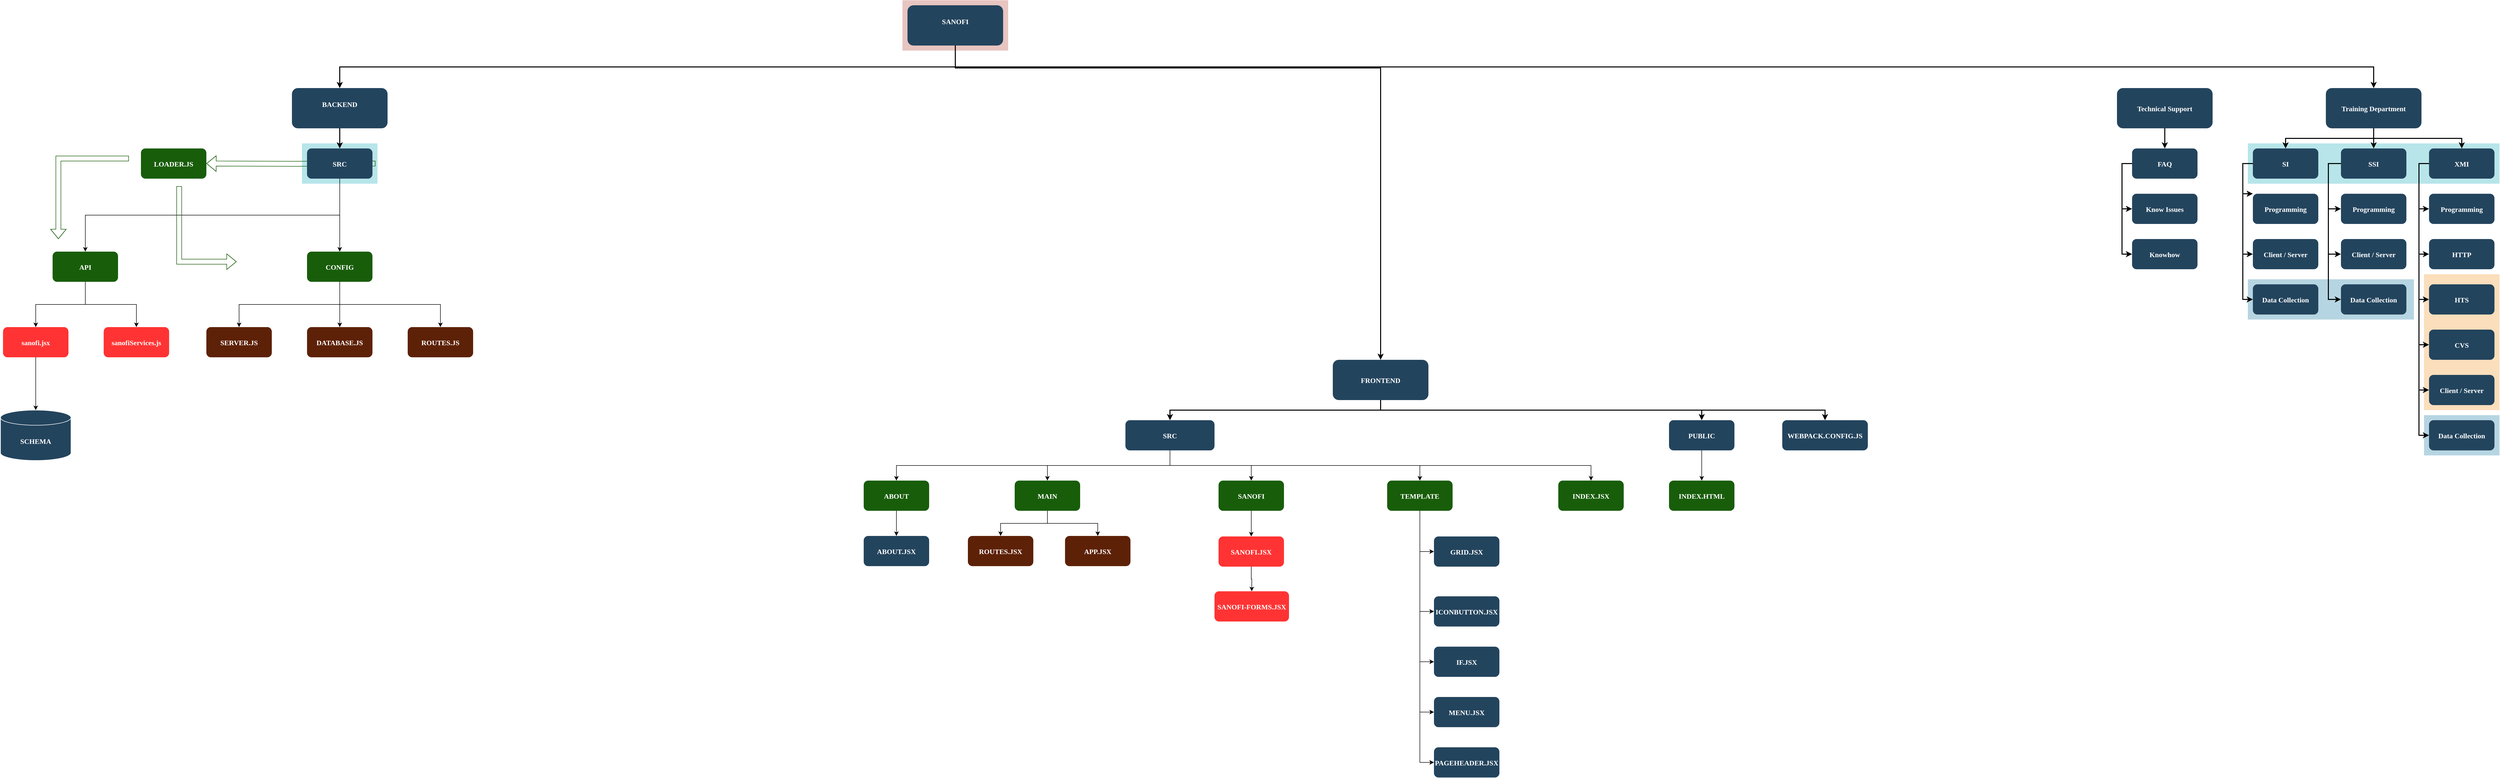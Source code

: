 <mxfile version="17.2.4" type="device"><diagram name="Page-1" id="2c0d36ab-eaac-3732-788b-9136903baeff"><mxGraphModel dx="4127.5" dy="1293" grid="1" gridSize="10" guides="1" tooltips="1" connect="1" arrows="1" fold="1" page="1" pageScale="1.5" pageWidth="1169" pageHeight="827" background="none" math="0" shadow="0"><root><mxCell id="0"/><mxCell id="1" parent="0"/><mxCell id="123" value="" style="fillColor=#AE4132;strokeColor=none;opacity=30;" parent="1" vertex="1"><mxGeometry x="747" y="175.5" width="210" height="100.0" as="geometry"/></mxCell><mxCell id="121" value="" style="fillColor=#F2931E;strokeColor=none;opacity=30;" parent="1" vertex="1"><mxGeometry x="3770" y="720" width="150" height="270" as="geometry"/></mxCell><mxCell id="116" value="" style="fillColor=#10739E;strokeColor=none;opacity=30;" parent="1" vertex="1"><mxGeometry x="3770" y="1000.0" width="150" height="80" as="geometry"/></mxCell><mxCell id="115" value="" style="fillColor=#10739E;strokeColor=none;opacity=30;" parent="1" vertex="1"><mxGeometry x="3420" y="730" width="330" height="80" as="geometry"/></mxCell><mxCell id="110" value="" style="fillColor=#12AAB5;strokeColor=none;opacity=30;" parent="1" vertex="1"><mxGeometry x="3420" y="460.0" width="500" height="80" as="geometry"/></mxCell><mxCell id="108" value="" style="fillColor=#12AAB5;strokeColor=none;opacity=30;" parent="1" vertex="1"><mxGeometry x="-446" y="460" width="150" height="80" as="geometry"/></mxCell><mxCell id="2" value="SANOFI&#10;" style="rounded=1;fillColor=#23445D;gradientColor=none;strokeColor=none;fontColor=#FFFFFF;fontStyle=1;fontFamily=Tahoma;fontSize=14" parent="1" vertex="1"><mxGeometry x="757" y="185.5" width="190" height="80" as="geometry"/></mxCell><mxCell id="4" value="Training Department" style="rounded=1;fillColor=#23445D;gradientColor=none;strokeColor=none;fontColor=#FFFFFF;fontStyle=1;fontFamily=Tahoma;fontSize=14" parent="1" vertex="1"><mxGeometry x="3575" y="350" width="190" height="80" as="geometry"/></mxCell><mxCell id="9" value="" style="edgeStyle=elbowEdgeStyle;elbow=vertical;strokeWidth=2;rounded=0" parent="1" source="2" target="4" edge="1"><mxGeometry x="337" y="215.5" width="100" height="100" as="geometry"><mxPoint x="337" y="315.5" as="sourcePoint"/><mxPoint x="437" y="215.5" as="targetPoint"/></mxGeometry></mxCell><mxCell id="10" value="Technical Support" style="rounded=1;fillColor=#23445D;gradientColor=none;strokeColor=none;fontColor=#FFFFFF;fontStyle=1;fontFamily=Tahoma;fontSize=14" parent="1" vertex="1"><mxGeometry x="3160" y="350" width="190" height="80" as="geometry"/></mxCell><mxCell id="12" value="FRONTEND" style="rounded=1;fillColor=#23445D;gradientColor=none;strokeColor=none;fontColor=#FFFFFF;fontStyle=1;fontFamily=Tahoma;fontSize=14" parent="1" vertex="1"><mxGeometry x="1602" y="890" width="190" height="80" as="geometry"/></mxCell><mxCell id="13" value="BACKEND&#10;    " style="rounded=1;fillColor=#23445D;gradientColor=none;strokeColor=none;fontColor=#FFFFFF;fontStyle=1;fontFamily=Tahoma;fontSize=14" parent="1" vertex="1"><mxGeometry x="-466" y="350" width="190" height="80" as="geometry"/></mxCell><mxCell id="UscmrOpdFRXbUB7cGNxj-123" style="edgeStyle=orthogonalEdgeStyle;rounded=0;orthogonalLoop=1;jettySize=auto;html=1;exitX=0.5;exitY=1;exitDx=0;exitDy=0;entryX=0.5;entryY=0;entryDx=0;entryDy=0;" edge="1" parent="1" source="14" target="yeuAKgjLrqh65nYf9CL6-132"><mxGeometry relative="1" as="geometry"/></mxCell><mxCell id="UscmrOpdFRXbUB7cGNxj-127" style="edgeStyle=orthogonalEdgeStyle;rounded=0;orthogonalLoop=1;jettySize=auto;html=1;entryX=1;entryY=0.5;entryDx=0;entryDy=0;shape=flexArrow;strokeColor=#185D0A;" edge="1" parent="1" target="yeuAKgjLrqh65nYf9CL6-129"><mxGeometry relative="1" as="geometry"><mxPoint x="-300" y="500" as="sourcePoint"/><Array as="points"/></mxGeometry></mxCell><mxCell id="UscmrOpdFRXbUB7cGNxj-131" style="edgeStyle=orthogonalEdgeStyle;rounded=0;orthogonalLoop=1;jettySize=auto;html=1;exitX=0.5;exitY=1;exitDx=0;exitDy=0;entryX=0.5;entryY=0;entryDx=0;entryDy=0;" edge="1" parent="1" source="14" target="yeuAKgjLrqh65nYf9CL6-131"><mxGeometry relative="1" as="geometry"/></mxCell><mxCell id="14" value="SRC" style="rounded=1;fillColor=#23445D;gradientColor=none;strokeColor=none;fontColor=#FFFFFF;fontStyle=1;fontFamily=Tahoma;fontSize=14" parent="1" vertex="1"><mxGeometry x="-436" y="470" width="130" height="60" as="geometry"/></mxCell><mxCell id="yeuAKgjLrqh65nYf9CL6-150" style="edgeStyle=orthogonalEdgeStyle;rounded=0;orthogonalLoop=1;jettySize=auto;html=1;entryX=0.5;entryY=0;entryDx=0;entryDy=0;" parent="1" source="25" target="34" edge="1"><mxGeometry relative="1" as="geometry"><Array as="points"><mxPoint x="1279" y="1100"/><mxPoint x="1035" y="1100"/></Array></mxGeometry></mxCell><mxCell id="yeuAKgjLrqh65nYf9CL6-154" style="edgeStyle=orthogonalEdgeStyle;rounded=0;orthogonalLoop=1;jettySize=auto;html=1;exitX=0.5;exitY=1;exitDx=0;exitDy=0;" parent="1" source="25" target="yeuAKgjLrqh65nYf9CL6-153" edge="1"><mxGeometry relative="1" as="geometry"/></mxCell><mxCell id="yeuAKgjLrqh65nYf9CL6-158" style="edgeStyle=orthogonalEdgeStyle;rounded=0;orthogonalLoop=1;jettySize=auto;html=1;exitX=0.5;exitY=1;exitDx=0;exitDy=0;entryX=0.5;entryY=0;entryDx=0;entryDy=0;" parent="1" source="25" target="yeuAKgjLrqh65nYf9CL6-155" edge="1"><mxGeometry relative="1" as="geometry"/></mxCell><mxCell id="yeuAKgjLrqh65nYf9CL6-162" style="edgeStyle=orthogonalEdgeStyle;rounded=0;orthogonalLoop=1;jettySize=auto;html=1;exitX=0.5;exitY=1;exitDx=0;exitDy=0;entryX=0.5;entryY=0;entryDx=0;entryDy=0;" parent="1" source="25" target="yeuAKgjLrqh65nYf9CL6-159" edge="1"><mxGeometry relative="1" as="geometry"/></mxCell><mxCell id="yeuAKgjLrqh65nYf9CL6-166" style="edgeStyle=orthogonalEdgeStyle;rounded=0;orthogonalLoop=1;jettySize=auto;html=1;exitX=0.5;exitY=1;exitDx=0;exitDy=0;entryX=0.5;entryY=0;entryDx=0;entryDy=0;" parent="1" source="25" target="yeuAKgjLrqh65nYf9CL6-163" edge="1"><mxGeometry relative="1" as="geometry"/></mxCell><mxCell id="25" value="SRC" style="rounded=1;fillColor=#23445D;gradientColor=none;strokeColor=none;fontColor=#FFFFFF;fontStyle=1;fontFamily=Tahoma;fontSize=14" parent="1" vertex="1"><mxGeometry x="1190" y="1010" width="177" height="60" as="geometry"/></mxCell><mxCell id="yeuAKgjLrqh65nYf9CL6-173" style="edgeStyle=orthogonalEdgeStyle;rounded=0;orthogonalLoop=1;jettySize=auto;html=1;exitX=0.5;exitY=1;exitDx=0;exitDy=0;entryX=0.5;entryY=0;entryDx=0;entryDy=0;" parent="1" source="29" target="30" edge="1"><mxGeometry relative="1" as="geometry"/></mxCell><mxCell id="29" value="PUBLIC" style="rounded=1;fillColor=#23445D;gradientColor=none;strokeColor=none;fontColor=#FFFFFF;fontStyle=1;fontFamily=Tahoma;fontSize=14" parent="1" vertex="1"><mxGeometry x="2270" y="1010" width="130" height="60" as="geometry"/></mxCell><mxCell id="30" value="INDEX.HTML" style="rounded=1;fillColor=#185D0A;gradientColor=none;strokeColor=none;fontColor=#FFFFFF;fontStyle=1;fontFamily=Tahoma;fontSize=14" parent="1" vertex="1"><mxGeometry x="2270" y="1130" width="130" height="60" as="geometry"/></mxCell><mxCell id="33" value="WEBPACK.CONFIG.JS" style="rounded=1;fillColor=#23445D;gradientColor=none;strokeColor=none;fontColor=#FFFFFF;fontStyle=1;fontFamily=Tahoma;fontSize=14" parent="1" vertex="1"><mxGeometry x="2495" y="1010" width="170" height="60" as="geometry"/></mxCell><mxCell id="yeuAKgjLrqh65nYf9CL6-152" style="edgeStyle=orthogonalEdgeStyle;rounded=0;orthogonalLoop=1;jettySize=auto;html=1;exitX=0.5;exitY=1;exitDx=0;exitDy=0;entryX=0.5;entryY=0;entryDx=0;entryDy=0;" parent="1" source="34" target="yeuAKgjLrqh65nYf9CL6-151" edge="1"><mxGeometry relative="1" as="geometry"/></mxCell><mxCell id="yeuAKgjLrqh65nYf9CL6-168" style="edgeStyle=orthogonalEdgeStyle;rounded=0;orthogonalLoop=1;jettySize=auto;html=1;exitX=0.5;exitY=1;exitDx=0;exitDy=0;entryX=0.5;entryY=0;entryDx=0;entryDy=0;" parent="1" source="34" target="yeuAKgjLrqh65nYf9CL6-167" edge="1"><mxGeometry relative="1" as="geometry"/></mxCell><mxCell id="34" value="MAIN" style="rounded=1;fillColor=#185D0A;gradientColor=none;strokeColor=none;fontColor=#FFFFFF;fontStyle=1;fontFamily=Tahoma;fontSize=14" parent="1" vertex="1"><mxGeometry x="970" y="1130" width="130" height="60" as="geometry"/></mxCell><mxCell id="41" value="FAQ" style="rounded=1;fillColor=#23445D;gradientColor=none;strokeColor=none;fontColor=#FFFFFF;fontStyle=1;fontFamily=Tahoma;fontSize=14" parent="1" vertex="1"><mxGeometry x="3190" y="470" width="130" height="60" as="geometry"/></mxCell><mxCell id="42" value="Know Issues" style="rounded=1;fillColor=#23445D;gradientColor=none;strokeColor=none;fontColor=#FFFFFF;fontStyle=1;fontFamily=Tahoma;fontSize=14" parent="1" vertex="1"><mxGeometry x="3190" y="560" width="130" height="60" as="geometry"/></mxCell><mxCell id="43" value="Knowhow" style="rounded=1;fillColor=#23445D;gradientColor=none;strokeColor=none;fontColor=#FFFFFF;fontStyle=1;fontFamily=Tahoma;fontSize=14" parent="1" vertex="1"><mxGeometry x="3190" y="650" width="130" height="60" as="geometry"/></mxCell><mxCell id="44" value="SI" style="rounded=1;fillColor=#23445D;gradientColor=none;strokeColor=none;fontColor=#FFFFFF;fontStyle=1;fontFamily=Tahoma;fontSize=14" parent="1" vertex="1"><mxGeometry x="3430" y="470" width="130" height="60" as="geometry"/></mxCell><mxCell id="45" value="Programming" style="rounded=1;fillColor=#23445D;gradientColor=none;strokeColor=none;fontColor=#FFFFFF;fontStyle=1;fontFamily=Tahoma;fontSize=14" parent="1" vertex="1"><mxGeometry x="3430" y="560" width="130" height="60" as="geometry"/></mxCell><mxCell id="46" value="Client / Server" style="rounded=1;fillColor=#23445D;gradientColor=none;strokeColor=none;fontColor=#FFFFFF;fontStyle=1;fontFamily=Tahoma;fontSize=14" parent="1" vertex="1"><mxGeometry x="3430" y="650" width="130" height="60" as="geometry"/></mxCell><mxCell id="47" value="Data Collection" style="rounded=1;fillColor=#23445D;gradientColor=none;strokeColor=none;fontColor=#FFFFFF;fontStyle=1;fontFamily=Tahoma;fontSize=14" parent="1" vertex="1"><mxGeometry x="3430" y="740.0" width="130" height="60" as="geometry"/></mxCell><mxCell id="48" value="SSI" style="rounded=1;fillColor=#23445D;gradientColor=none;strokeColor=none;fontColor=#FFFFFF;fontStyle=1;fontFamily=Tahoma;fontSize=14" parent="1" vertex="1"><mxGeometry x="3605" y="470" width="130" height="60" as="geometry"/></mxCell><mxCell id="49" value="Programming" style="rounded=1;fillColor=#23445D;gradientColor=none;strokeColor=none;fontColor=#FFFFFF;fontStyle=1;fontFamily=Tahoma;fontSize=14" parent="1" vertex="1"><mxGeometry x="3605" y="560" width="130" height="60" as="geometry"/></mxCell><mxCell id="50" value="Client / Server" style="rounded=1;fillColor=#23445D;gradientColor=none;strokeColor=none;fontColor=#FFFFFF;fontStyle=1;fontFamily=Tahoma;fontSize=14" parent="1" vertex="1"><mxGeometry x="3605" y="650" width="130" height="60" as="geometry"/></mxCell><mxCell id="51" value="Data Collection" style="rounded=1;fillColor=#23445D;gradientColor=none;strokeColor=none;fontColor=#FFFFFF;fontStyle=1;fontFamily=Tahoma;fontSize=14" parent="1" vertex="1"><mxGeometry x="3605" y="740.0" width="130" height="60" as="geometry"/></mxCell><mxCell id="52" value="XMI" style="rounded=1;fillColor=#23445D;gradientColor=none;strokeColor=none;fontColor=#FFFFFF;fontStyle=1;fontFamily=Tahoma;fontSize=14" parent="1" vertex="1"><mxGeometry x="3780" y="470" width="130" height="60" as="geometry"/></mxCell><mxCell id="53" value="Programming" style="rounded=1;fillColor=#23445D;gradientColor=none;strokeColor=none;fontColor=#FFFFFF;fontStyle=1;fontFamily=Tahoma;fontSize=14" parent="1" vertex="1"><mxGeometry x="3780" y="560" width="130" height="60" as="geometry"/></mxCell><mxCell id="54" value="HTTP" style="rounded=1;fillColor=#23445D;gradientColor=none;strokeColor=none;fontColor=#FFFFFF;fontStyle=1;fontFamily=Tahoma;fontSize=14" parent="1" vertex="1"><mxGeometry x="3780" y="650" width="130" height="60" as="geometry"/></mxCell><mxCell id="55" value="HTS" style="rounded=1;fillColor=#23445D;gradientColor=none;strokeColor=none;fontColor=#FFFFFF;fontStyle=1;fontFamily=Tahoma;fontSize=14" parent="1" vertex="1"><mxGeometry x="3780" y="740.0" width="130" height="60" as="geometry"/></mxCell><mxCell id="56" value="CVS" style="rounded=1;fillColor=#23445D;gradientColor=none;strokeColor=none;fontColor=#FFFFFF;fontStyle=1;fontFamily=Tahoma;fontSize=14" parent="1" vertex="1"><mxGeometry x="3780" y="830.0" width="130" height="60" as="geometry"/></mxCell><mxCell id="57" value="Client / Server" style="rounded=1;fillColor=#23445D;gradientColor=none;strokeColor=none;fontColor=#FFFFFF;fontStyle=1;fontFamily=Tahoma;fontSize=14" parent="1" vertex="1"><mxGeometry x="3780" y="920.0" width="130" height="60" as="geometry"/></mxCell><mxCell id="58" value="Data Collection" style="rounded=1;fillColor=#23445D;gradientColor=none;strokeColor=none;fontColor=#FFFFFF;fontStyle=1;fontFamily=Tahoma;fontSize=14" parent="1" vertex="1"><mxGeometry x="3780" y="1010" width="130" height="60" as="geometry"/></mxCell><mxCell id="59" value="" style="edgeStyle=elbowEdgeStyle;elbow=vertical;strokeWidth=2;rounded=0" parent="1" source="2" target="12" edge="1"><mxGeometry x="347" y="225.5" width="100" height="100" as="geometry"><mxPoint x="862.0" y="275.5" as="sourcePoint"/><mxPoint x="1467.0" y="345.5" as="targetPoint"/><Array as="points"><mxPoint x="1340" y="310"/></Array></mxGeometry></mxCell><mxCell id="61" value="" style="edgeStyle=elbowEdgeStyle;elbow=vertical;strokeWidth=2;rounded=0" parent="1" source="2" target="13" edge="1"><mxGeometry x="-23" y="135.5" width="100" height="100" as="geometry"><mxPoint x="-23" y="235.5" as="sourcePoint"/><mxPoint x="77" y="135.5" as="targetPoint"/></mxGeometry></mxCell><mxCell id="62" value="" style="edgeStyle=elbowEdgeStyle;elbow=vertical;strokeWidth=2;rounded=0" parent="1" source="13" target="14" edge="1"><mxGeometry x="-596" y="150" width="100" height="100" as="geometry"><mxPoint x="-596" y="250" as="sourcePoint"/><mxPoint x="-496" y="150" as="targetPoint"/></mxGeometry></mxCell><mxCell id="82" value="" style="edgeStyle=elbowEdgeStyle;elbow=horizontal;strokeWidth=2;rounded=0" parent="1" source="41" target="42" edge="1"><mxGeometry x="2190" y="150" width="100" height="100" as="geometry"><mxPoint x="2190" y="250" as="sourcePoint"/><mxPoint x="2290" y="150" as="targetPoint"/><Array as="points"><mxPoint x="3170" y="550"/></Array></mxGeometry></mxCell><mxCell id="83" value="" style="edgeStyle=elbowEdgeStyle;elbow=horizontal;strokeWidth=2;rounded=0" parent="1" source="41" target="43" edge="1"><mxGeometry x="2190" y="150" width="100" height="100" as="geometry"><mxPoint x="2190" y="250" as="sourcePoint"/><mxPoint x="2290" y="150" as="targetPoint"/><Array as="points"><mxPoint x="3170" y="600"/></Array></mxGeometry></mxCell><mxCell id="84" value="" style="edgeStyle=elbowEdgeStyle;elbow=horizontal;strokeWidth=2;rounded=0" parent="1" source="44" target="45" edge="1"><mxGeometry x="2190" y="150" width="100" height="100" as="geometry"><mxPoint x="2190" y="250" as="sourcePoint"/><mxPoint x="2290" y="150" as="targetPoint"/><Array as="points"><mxPoint x="3410" y="560"/></Array></mxGeometry></mxCell><mxCell id="85" value="" style="edgeStyle=elbowEdgeStyle;elbow=horizontal;strokeWidth=2;rounded=0" parent="1" source="44" target="46" edge="1"><mxGeometry x="2190" y="150" width="100" height="100" as="geometry"><mxPoint x="2190" y="250" as="sourcePoint"/><mxPoint x="2290" y="150" as="targetPoint"/><Array as="points"><mxPoint x="3410" y="590"/></Array></mxGeometry></mxCell><mxCell id="86" value="" style="edgeStyle=elbowEdgeStyle;elbow=horizontal;strokeWidth=2;rounded=0" parent="1" source="44" target="47" edge="1"><mxGeometry x="2190" y="150" width="100" height="100" as="geometry"><mxPoint x="2190" y="250" as="sourcePoint"/><mxPoint x="2290" y="150" as="targetPoint"/><Array as="points"><mxPoint x="3410" y="640"/></Array></mxGeometry></mxCell><mxCell id="87" value="" style="edgeStyle=elbowEdgeStyle;elbow=horizontal;strokeWidth=2;rounded=0" parent="1" source="48" target="49" edge="1"><mxGeometry x="2190" y="150" width="100" height="100" as="geometry"><mxPoint x="2190" y="250" as="sourcePoint"/><mxPoint x="2290" y="150" as="targetPoint"/><Array as="points"><mxPoint x="3580" y="550"/></Array></mxGeometry></mxCell><mxCell id="88" value="" style="edgeStyle=elbowEdgeStyle;elbow=horizontal;strokeWidth=2;rounded=0" parent="1" source="48" target="50" edge="1"><mxGeometry x="2190" y="150" width="100" height="100" as="geometry"><mxPoint x="2190" y="250" as="sourcePoint"/><mxPoint x="2290" y="150" as="targetPoint"/><Array as="points"><mxPoint x="3580" y="610"/></Array></mxGeometry></mxCell><mxCell id="89" value="" style="edgeStyle=elbowEdgeStyle;elbow=horizontal;strokeWidth=2;rounded=0" parent="1" source="48" target="51" edge="1"><mxGeometry x="2190" y="150" width="100" height="100" as="geometry"><mxPoint x="2190" y="250" as="sourcePoint"/><mxPoint x="2290" y="150" as="targetPoint"/><Array as="points"><mxPoint x="3580" y="640"/></Array></mxGeometry></mxCell><mxCell id="90" value="" style="edgeStyle=elbowEdgeStyle;elbow=horizontal;strokeWidth=2;rounded=0" parent="1" source="52" target="53" edge="1"><mxGeometry x="2190" y="150" width="100" height="100" as="geometry"><mxPoint x="2190" y="250" as="sourcePoint"/><mxPoint x="2290" y="150" as="targetPoint"/><Array as="points"><mxPoint x="3760" y="550"/></Array></mxGeometry></mxCell><mxCell id="91" value="" style="edgeStyle=elbowEdgeStyle;elbow=horizontal;strokeWidth=2;rounded=0" parent="1" source="52" target="54" edge="1"><mxGeometry x="2190" y="150" width="100" height="100" as="geometry"><mxPoint x="2190" y="250" as="sourcePoint"/><mxPoint x="2290" y="150" as="targetPoint"/><Array as="points"><mxPoint x="3760" y="590"/></Array></mxGeometry></mxCell><mxCell id="92" value="" style="edgeStyle=elbowEdgeStyle;elbow=horizontal;strokeWidth=2;rounded=0" parent="1" source="52" target="55" edge="1"><mxGeometry x="2190" y="150" width="100" height="100" as="geometry"><mxPoint x="2190" y="250" as="sourcePoint"/><mxPoint x="2290" y="150" as="targetPoint"/><Array as="points"><mxPoint x="3760" y="640"/></Array></mxGeometry></mxCell><mxCell id="93" value="" style="edgeStyle=elbowEdgeStyle;elbow=horizontal;strokeWidth=2;rounded=0" parent="1" source="52" target="56" edge="1"><mxGeometry x="2190" y="150" width="100" height="100" as="geometry"><mxPoint x="2190" y="250" as="sourcePoint"/><mxPoint x="2290" y="150" as="targetPoint"/><Array as="points"><mxPoint x="3760" y="690"/></Array></mxGeometry></mxCell><mxCell id="94" value="" style="edgeStyle=elbowEdgeStyle;elbow=horizontal;strokeWidth=2;rounded=0" parent="1" source="52" target="57" edge="1"><mxGeometry x="2190" y="150" width="100" height="100" as="geometry"><mxPoint x="2190" y="250" as="sourcePoint"/><mxPoint x="2290" y="150" as="targetPoint"/><Array as="points"><mxPoint x="3760" y="740"/></Array></mxGeometry></mxCell><mxCell id="95" value="" style="edgeStyle=elbowEdgeStyle;elbow=horizontal;strokeWidth=2;rounded=0" parent="1" source="52" target="58" edge="1"><mxGeometry x="2190" y="150" width="100" height="100" as="geometry"><mxPoint x="2190" y="250" as="sourcePoint"/><mxPoint x="2290" y="150" as="targetPoint"/><Array as="points"><mxPoint x="3760" y="780"/></Array></mxGeometry></mxCell><mxCell id="100" value="" style="edgeStyle=elbowEdgeStyle;elbow=vertical;strokeWidth=2;rounded=0" parent="1" source="12" target="25" edge="1"><mxGeometry x="1017" y="690" width="100" height="100" as="geometry"><mxPoint x="1017" y="790" as="sourcePoint"/><mxPoint x="1117" y="690" as="targetPoint"/></mxGeometry></mxCell><mxCell id="101" value="" style="edgeStyle=elbowEdgeStyle;elbow=vertical;strokeWidth=2;rounded=0" parent="1" source="12" target="29" edge="1"><mxGeometry x="1017" y="690" width="100" height="100" as="geometry"><mxPoint x="1017" y="790" as="sourcePoint"/><mxPoint x="1117" y="690" as="targetPoint"/></mxGeometry></mxCell><mxCell id="102" value="" style="edgeStyle=elbowEdgeStyle;elbow=vertical;strokeWidth=2;rounded=0" parent="1" source="12" target="33" edge="1"><mxGeometry x="1017" y="690" width="100" height="100" as="geometry"><mxPoint x="1017" y="790" as="sourcePoint"/><mxPoint x="1117" y="690" as="targetPoint"/></mxGeometry></mxCell><mxCell id="103" value="" style="edgeStyle=elbowEdgeStyle;elbow=vertical;strokeWidth=2;rounded=0" parent="1" source="10" target="41" edge="1"><mxGeometry x="2190" y="150" width="100" height="100" as="geometry"><mxPoint x="2190" y="250" as="sourcePoint"/><mxPoint x="2290" y="150" as="targetPoint"/></mxGeometry></mxCell><mxCell id="104" value="" style="edgeStyle=elbowEdgeStyle;elbow=vertical;strokeWidth=2;rounded=0" parent="1" source="4" target="48" edge="1"><mxGeometry x="2190" y="150" width="100" height="100" as="geometry"><mxPoint x="2190" y="250" as="sourcePoint"/><mxPoint x="2290" y="150" as="targetPoint"/></mxGeometry></mxCell><mxCell id="105" value="" style="edgeStyle=elbowEdgeStyle;elbow=vertical;strokeWidth=2;rounded=0" parent="1" source="4" target="44" edge="1"><mxGeometry x="2190" y="150" width="100" height="100" as="geometry"><mxPoint x="2190" y="250" as="sourcePoint"/><mxPoint x="2290" y="150" as="targetPoint"/></mxGeometry></mxCell><mxCell id="106" value="" style="edgeStyle=elbowEdgeStyle;elbow=vertical;strokeWidth=2;rounded=0" parent="1" source="4" target="52" edge="1"><mxGeometry x="2190" y="150" width="100" height="100" as="geometry"><mxPoint x="2190" y="250" as="sourcePoint"/><mxPoint x="2290" y="150" as="targetPoint"/></mxGeometry></mxCell><mxCell id="yeuAKgjLrqh65nYf9CL6-129" value="LOADER.JS" style="rounded=1;fillColor=#185D0A;gradientColor=none;strokeColor=none;fontColor=#FFFFFF;fontStyle=1;fontFamily=Tahoma;fontSize=14" parent="1" vertex="1"><mxGeometry x="-766" y="470" width="130" height="60" as="geometry"/></mxCell><mxCell id="UscmrOpdFRXbUB7cGNxj-128" style="edgeStyle=orthogonalEdgeStyle;rounded=0;orthogonalLoop=1;jettySize=auto;html=1;exitX=0.5;exitY=1;exitDx=0;exitDy=0;entryX=0.5;entryY=0;entryDx=0;entryDy=0;" edge="1" parent="1" source="yeuAKgjLrqh65nYf9CL6-131" target="yeuAKgjLrqh65nYf9CL6-133"><mxGeometry relative="1" as="geometry"/></mxCell><mxCell id="UscmrOpdFRXbUB7cGNxj-129" style="edgeStyle=orthogonalEdgeStyle;rounded=0;orthogonalLoop=1;jettySize=auto;html=1;exitX=0.5;exitY=1;exitDx=0;exitDy=0;entryX=0.5;entryY=0;entryDx=0;entryDy=0;" edge="1" parent="1" source="yeuAKgjLrqh65nYf9CL6-131" target="yeuAKgjLrqh65nYf9CL6-134"><mxGeometry relative="1" as="geometry"/></mxCell><mxCell id="yeuAKgjLrqh65nYf9CL6-131" value="API" style="rounded=1;fillColor=#185D0A;gradientColor=none;strokeColor=none;fontColor=#FFFFFF;fontStyle=1;fontFamily=Tahoma;fontSize=14" parent="1" vertex="1"><mxGeometry x="-941.5" y="675" width="130" height="60" as="geometry"/></mxCell><mxCell id="UscmrOpdFRXbUB7cGNxj-124" style="edgeStyle=orthogonalEdgeStyle;rounded=0;orthogonalLoop=1;jettySize=auto;html=1;exitX=0.5;exitY=1;exitDx=0;exitDy=0;" edge="1" parent="1" source="yeuAKgjLrqh65nYf9CL6-132" target="yeuAKgjLrqh65nYf9CL6-135"><mxGeometry relative="1" as="geometry"/></mxCell><mxCell id="UscmrOpdFRXbUB7cGNxj-125" style="edgeStyle=orthogonalEdgeStyle;rounded=0;orthogonalLoop=1;jettySize=auto;html=1;exitX=0.5;exitY=1;exitDx=0;exitDy=0;entryX=0.5;entryY=0;entryDx=0;entryDy=0;" edge="1" parent="1" source="yeuAKgjLrqh65nYf9CL6-132" target="yeuAKgjLrqh65nYf9CL6-147"><mxGeometry relative="1" as="geometry"/></mxCell><mxCell id="UscmrOpdFRXbUB7cGNxj-126" style="edgeStyle=orthogonalEdgeStyle;rounded=0;orthogonalLoop=1;jettySize=auto;html=1;exitX=0.5;exitY=1;exitDx=0;exitDy=0;entryX=0.5;entryY=0;entryDx=0;entryDy=0;" edge="1" parent="1" source="yeuAKgjLrqh65nYf9CL6-132" target="yeuAKgjLrqh65nYf9CL6-144"><mxGeometry relative="1" as="geometry"/></mxCell><mxCell id="yeuAKgjLrqh65nYf9CL6-132" value="CONFIG" style="rounded=1;fillColor=#185D0A;gradientColor=none;strokeColor=none;fontColor=#FFFFFF;fontStyle=1;fontFamily=Tahoma;fontSize=14" parent="1" vertex="1"><mxGeometry x="-436" y="675" width="130" height="60" as="geometry"/></mxCell><mxCell id="UscmrOpdFRXbUB7cGNxj-135" style="edgeStyle=orthogonalEdgeStyle;rounded=0;orthogonalLoop=1;jettySize=auto;html=1;exitX=0.5;exitY=1;exitDx=0;exitDy=0;entryX=0.5;entryY=0;entryDx=0;entryDy=0;entryPerimeter=0;" edge="1" parent="1" source="yeuAKgjLrqh65nYf9CL6-133" target="UscmrOpdFRXbUB7cGNxj-134"><mxGeometry relative="1" as="geometry"/></mxCell><mxCell id="yeuAKgjLrqh65nYf9CL6-133" value="sanofi.jsx" style="rounded=1;fillColor=#FF3333;gradientColor=none;strokeColor=none;fontColor=#FFFFFF;fontStyle=1;fontFamily=Tahoma;fontSize=14" parent="1" vertex="1"><mxGeometry x="-1040" y="825" width="130" height="60" as="geometry"/></mxCell><mxCell id="yeuAKgjLrqh65nYf9CL6-134" value="sanofiServices.js" style="rounded=1;fillColor=#FF3333;gradientColor=none;strokeColor=none;fontColor=#FFFFFF;fontStyle=1;fontFamily=Tahoma;fontSize=14" parent="1" vertex="1"><mxGeometry x="-840" y="825" width="130" height="60" as="geometry"/></mxCell><mxCell id="yeuAKgjLrqh65nYf9CL6-135" value="DATABASE.JS" style="rounded=1;fillColor=#5D2107;gradientColor=none;strokeColor=none;fontColor=#FFFFFF;fontStyle=1;fontFamily=Tahoma;fontSize=14" parent="1" vertex="1"><mxGeometry x="-436" y="825" width="130" height="60" as="geometry"/></mxCell><mxCell id="yeuAKgjLrqh65nYf9CL6-144" value="SERVER.JS" style="rounded=1;fillColor=#5D2107;gradientColor=none;strokeColor=none;fontColor=#FFFFFF;fontStyle=1;fontFamily=Tahoma;fontSize=14" parent="1" vertex="1"><mxGeometry x="-636" y="825" width="130" height="60" as="geometry"/></mxCell><mxCell id="yeuAKgjLrqh65nYf9CL6-147" value="ROUTES.JS" style="rounded=1;fillColor=#5D2107;gradientColor=none;strokeColor=none;fontColor=#FFFFFF;fontStyle=1;fontFamily=Tahoma;fontSize=14" parent="1" vertex="1"><mxGeometry x="-236" y="825" width="130" height="60" as="geometry"/></mxCell><mxCell id="yeuAKgjLrqh65nYf9CL6-151" value="APP.JSX" style="rounded=1;fillColor=#5D2107;gradientColor=none;strokeColor=none;fontColor=#FFFFFF;fontStyle=1;fontFamily=Tahoma;fontSize=14" parent="1" vertex="1"><mxGeometry x="1070" y="1240" width="130" height="60" as="geometry"/></mxCell><mxCell id="yeuAKgjLrqh65nYf9CL6-153" value="INDEX.JSX" style="rounded=1;fillColor=#185D0A;gradientColor=none;strokeColor=none;fontColor=#FFFFFF;fontStyle=1;fontFamily=Tahoma;fontSize=14" parent="1" vertex="1"><mxGeometry x="2050" y="1130" width="130" height="60" as="geometry"/></mxCell><mxCell id="yeuAKgjLrqh65nYf9CL6-174" style="edgeStyle=orthogonalEdgeStyle;rounded=0;orthogonalLoop=1;jettySize=auto;html=1;exitX=0.5;exitY=1;exitDx=0;exitDy=0;entryX=0.5;entryY=0;entryDx=0;entryDy=0;" parent="1" source="yeuAKgjLrqh65nYf9CL6-155" target="yeuAKgjLrqh65nYf9CL6-156" edge="1"><mxGeometry relative="1" as="geometry"/></mxCell><mxCell id="yeuAKgjLrqh65nYf9CL6-155" value="SANOFI" style="rounded=1;fillColor=#185D0A;gradientColor=none;strokeColor=none;fontColor=#FFFFFF;fontStyle=1;fontFamily=Tahoma;fontSize=14" parent="1" vertex="1"><mxGeometry x="1375" y="1130" width="130" height="60" as="geometry"/></mxCell><mxCell id="yeuAKgjLrqh65nYf9CL6-187" style="edgeStyle=orthogonalEdgeStyle;rounded=0;orthogonalLoop=1;jettySize=auto;html=1;exitX=0.5;exitY=1;exitDx=0;exitDy=0;entryX=0.5;entryY=0;entryDx=0;entryDy=0;" parent="1" source="yeuAKgjLrqh65nYf9CL6-156" target="yeuAKgjLrqh65nYf9CL6-171" edge="1"><mxGeometry relative="1" as="geometry"/></mxCell><mxCell id="yeuAKgjLrqh65nYf9CL6-156" value="SANOFI.JSX" style="rounded=1;fillColor=#FF3333;gradientColor=none;strokeColor=none;fontColor=#FFFFFF;fontStyle=1;fontFamily=Tahoma;fontSize=14" parent="1" vertex="1"><mxGeometry x="1375" y="1241" width="130" height="60" as="geometry"/></mxCell><mxCell id="yeuAKgjLrqh65nYf9CL6-161" style="edgeStyle=orthogonalEdgeStyle;rounded=0;orthogonalLoop=1;jettySize=auto;html=1;exitX=0.5;exitY=1;exitDx=0;exitDy=0;entryX=0.5;entryY=0;entryDx=0;entryDy=0;" parent="1" source="yeuAKgjLrqh65nYf9CL6-159" target="yeuAKgjLrqh65nYf9CL6-160" edge="1"><mxGeometry relative="1" as="geometry"/></mxCell><mxCell id="yeuAKgjLrqh65nYf9CL6-159" value="ABOUT" style="rounded=1;fillColor=#185D0A;gradientColor=none;strokeColor=none;fontColor=#FFFFFF;fontStyle=1;fontFamily=Tahoma;fontSize=14" parent="1" vertex="1"><mxGeometry x="670" y="1130" width="130" height="60" as="geometry"/></mxCell><mxCell id="yeuAKgjLrqh65nYf9CL6-160" value="ABOUT.JSX" style="rounded=1;fillColor=#23445D;gradientColor=none;strokeColor=none;fontColor=#FFFFFF;fontStyle=1;fontFamily=Tahoma;fontSize=14" parent="1" vertex="1"><mxGeometry x="670" y="1240" width="130" height="60" as="geometry"/></mxCell><mxCell id="yeuAKgjLrqh65nYf9CL6-175" style="edgeStyle=orthogonalEdgeStyle;rounded=0;orthogonalLoop=1;jettySize=auto;html=1;exitX=0.5;exitY=1;exitDx=0;exitDy=0;entryX=0;entryY=0.5;entryDx=0;entryDy=0;" parent="1" source="yeuAKgjLrqh65nYf9CL6-163" target="yeuAKgjLrqh65nYf9CL6-164" edge="1"><mxGeometry relative="1" as="geometry"/></mxCell><mxCell id="yeuAKgjLrqh65nYf9CL6-176" style="edgeStyle=orthogonalEdgeStyle;rounded=0;orthogonalLoop=1;jettySize=auto;html=1;exitX=0.5;exitY=1;exitDx=0;exitDy=0;entryX=0;entryY=0.5;entryDx=0;entryDy=0;" parent="1" source="yeuAKgjLrqh65nYf9CL6-163" target="yeuAKgjLrqh65nYf9CL6-169" edge="1"><mxGeometry relative="1" as="geometry"/></mxCell><mxCell id="yeuAKgjLrqh65nYf9CL6-183" style="edgeStyle=orthogonalEdgeStyle;rounded=0;orthogonalLoop=1;jettySize=auto;html=1;exitX=0.5;exitY=1;exitDx=0;exitDy=0;entryX=0;entryY=0.5;entryDx=0;entryDy=0;" parent="1" source="yeuAKgjLrqh65nYf9CL6-163" target="yeuAKgjLrqh65nYf9CL6-179" edge="1"><mxGeometry relative="1" as="geometry"/></mxCell><mxCell id="yeuAKgjLrqh65nYf9CL6-184" style="edgeStyle=orthogonalEdgeStyle;rounded=0;orthogonalLoop=1;jettySize=auto;html=1;exitX=0.5;exitY=1;exitDx=0;exitDy=0;entryX=0;entryY=0.5;entryDx=0;entryDy=0;" parent="1" source="yeuAKgjLrqh65nYf9CL6-163" target="yeuAKgjLrqh65nYf9CL6-180" edge="1"><mxGeometry relative="1" as="geometry"/></mxCell><mxCell id="yeuAKgjLrqh65nYf9CL6-185" style="edgeStyle=orthogonalEdgeStyle;rounded=0;orthogonalLoop=1;jettySize=auto;html=1;exitX=0.5;exitY=1;exitDx=0;exitDy=0;entryX=0;entryY=0.5;entryDx=0;entryDy=0;" parent="1" source="yeuAKgjLrqh65nYf9CL6-163" target="yeuAKgjLrqh65nYf9CL6-181" edge="1"><mxGeometry relative="1" as="geometry"/></mxCell><mxCell id="yeuAKgjLrqh65nYf9CL6-163" value="TEMPLATE" style="rounded=1;fillColor=#185D0A;gradientColor=none;strokeColor=none;fontColor=#FFFFFF;fontStyle=1;fontFamily=Tahoma;fontSize=14" parent="1" vertex="1"><mxGeometry x="1710" y="1130" width="130" height="60" as="geometry"/></mxCell><mxCell id="yeuAKgjLrqh65nYf9CL6-164" value="MENU.JSX" style="rounded=1;fillColor=#23445D;gradientColor=none;strokeColor=none;fontColor=#FFFFFF;fontStyle=1;fontFamily=Tahoma;fontSize=14" parent="1" vertex="1"><mxGeometry x="1803" y="1560" width="130" height="60" as="geometry"/></mxCell><mxCell id="yeuAKgjLrqh65nYf9CL6-167" value="ROUTES.JSX" style="rounded=1;fillColor=#5D2107;gradientColor=none;strokeColor=none;fontColor=#FFFFFF;fontStyle=1;fontFamily=Tahoma;fontSize=14" parent="1" vertex="1"><mxGeometry x="877" y="1240" width="130" height="60" as="geometry"/></mxCell><mxCell id="yeuAKgjLrqh65nYf9CL6-169" value="PAGEHEADER.JSX" style="rounded=1;fillColor=#23445D;gradientColor=none;strokeColor=none;fontColor=#FFFFFF;fontStyle=1;fontFamily=Tahoma;fontSize=14" parent="1" vertex="1"><mxGeometry x="1803" y="1660" width="130" height="60" as="geometry"/></mxCell><mxCell id="yeuAKgjLrqh65nYf9CL6-171" value="SANOFI-FORMS.JSX" style="rounded=1;fillColor=#FF3333;gradientColor=none;strokeColor=none;fontColor=#FFFFFF;fontStyle=1;fontFamily=Tahoma;fontSize=14" parent="1" vertex="1"><mxGeometry x="1367" y="1350" width="148" height="60" as="geometry"/></mxCell><mxCell id="yeuAKgjLrqh65nYf9CL6-179" value="GRID.JSX" style="rounded=1;fillColor=#23445D;gradientColor=none;strokeColor=none;fontColor=#FFFFFF;fontStyle=1;fontFamily=Tahoma;fontSize=14" parent="1" vertex="1"><mxGeometry x="1803" y="1241" width="130" height="60" as="geometry"/></mxCell><mxCell id="yeuAKgjLrqh65nYf9CL6-180" value="ICONBUTTON.JSX" style="rounded=1;fillColor=#23445D;gradientColor=none;strokeColor=none;fontColor=#FFFFFF;fontStyle=1;fontFamily=Tahoma;fontSize=14" parent="1" vertex="1"><mxGeometry x="1803" y="1360" width="130" height="60" as="geometry"/></mxCell><mxCell id="yeuAKgjLrqh65nYf9CL6-181" value="IF.JSX" style="rounded=1;fillColor=#23445D;gradientColor=none;strokeColor=none;fontColor=#FFFFFF;fontStyle=1;fontFamily=Tahoma;fontSize=14" parent="1" vertex="1"><mxGeometry x="1803" y="1460" width="130" height="60" as="geometry"/></mxCell><mxCell id="UscmrOpdFRXbUB7cGNxj-134" value="SCHEMA" style="shape=cylinder3;whiteSpace=wrap;html=1;boundedLbl=1;backgroundOutline=1;size=15;fillColor=#23445D;gradientColor=none;strokeColor=#FFFFFF;fontColor=#FFFFFF;fontStyle=1;fontFamily=Tahoma;fontSize=14" vertex="1" parent="1"><mxGeometry x="-1045" y="990" width="140" height="100" as="geometry"/></mxCell><mxCell id="UscmrOpdFRXbUB7cGNxj-136" value="" style="shape=flexArrow;endArrow=classic;html=1;rounded=0;strokeColor=#185D0A;" edge="1" parent="1"><mxGeometry width="50" height="50" relative="1" as="geometry"><mxPoint x="-690" y="545" as="sourcePoint"/><mxPoint x="-576" y="695" as="targetPoint"/><Array as="points"><mxPoint x="-690" y="695"/></Array></mxGeometry></mxCell><mxCell id="UscmrOpdFRXbUB7cGNxj-137" value="" style="shape=flexArrow;endArrow=classic;html=1;rounded=0;strokeColor=#185D0A;" edge="1" parent="1"><mxGeometry width="50" height="50" relative="1" as="geometry"><mxPoint x="-790" y="490" as="sourcePoint"/><mxPoint x="-930" y="650" as="targetPoint"/><Array as="points"><mxPoint x="-930" y="490"/></Array></mxGeometry></mxCell></root></mxGraphModel></diagram></mxfile>